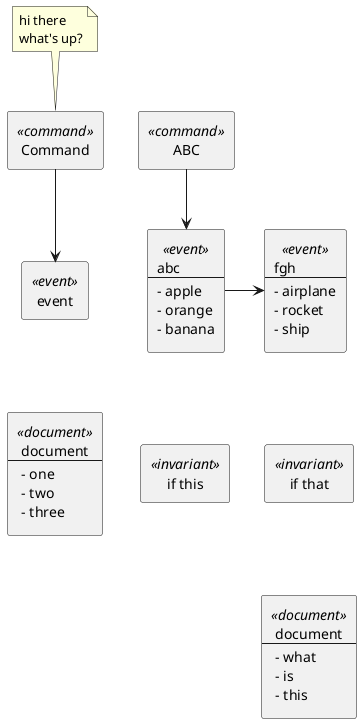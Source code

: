 @startuml
skinparam componentStyle rectangle
skinparam rectangle {
	backgroundColor<<event>> Orange
	backgroundColor<<command>> LightBlue
	backgroundColor<<external>> Pink
	backgroundColor<<document>> Green
	backgroundColor<<invariant>> Yellow
}
component C0 <<command>> [
Command
]
note top of C0
hi there
what's up?
end note
component C3 <<event>> [
event
]
C0 --> C3
component C4 <<document>> [
document
---
- one
- two
- three
]
C3 -[hidden]-> C4
component C5 <<command>> [
ABC
]
C0 -[hidden]right-> C5
component C6 <<event>> [
abc 
---
- apple
- orange
- banana
]
C5 --> C6
component C7 <<invariant>> [ 
if this
]
C6 -[hidden]-> C7
component C8 <<event>> [
fgh 
---
- airplane
- rocket
- ship
]
C6 -> C8
component C9 <<invariant>> [ 
if that
]
C8 -[hidden]-> C9
component C10 <<document>> [
document
---
- what
- is
- this
]
C9 -[hidden]-> C10
@enduml
